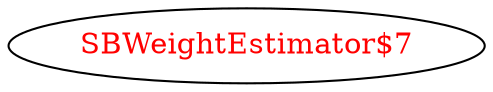 digraph dependencyGraph {
 concentrate=true;
 ranksep="2.0";
 rankdir="LR"; 
 splines="ortho";
"SBWeightEstimator$7" [fontcolor="red"];
}
